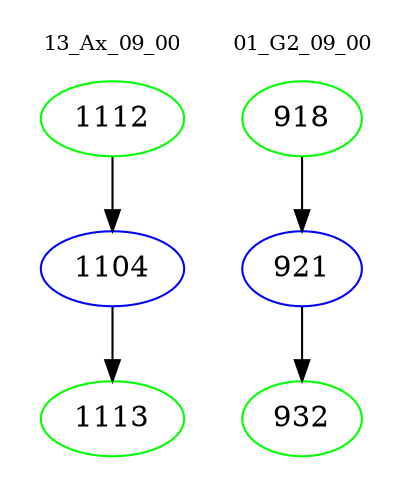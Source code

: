 digraph{
subgraph cluster_0 {
color = white
label = "13_Ax_09_00";
fontsize=10;
T0_1112 [label="1112", color="green"]
T0_1112 -> T0_1104 [color="black"]
T0_1104 [label="1104", color="blue"]
T0_1104 -> T0_1113 [color="black"]
T0_1113 [label="1113", color="green"]
}
subgraph cluster_1 {
color = white
label = "01_G2_09_00";
fontsize=10;
T1_918 [label="918", color="green"]
T1_918 -> T1_921 [color="black"]
T1_921 [label="921", color="blue"]
T1_921 -> T1_932 [color="black"]
T1_932 [label="932", color="green"]
}
}

